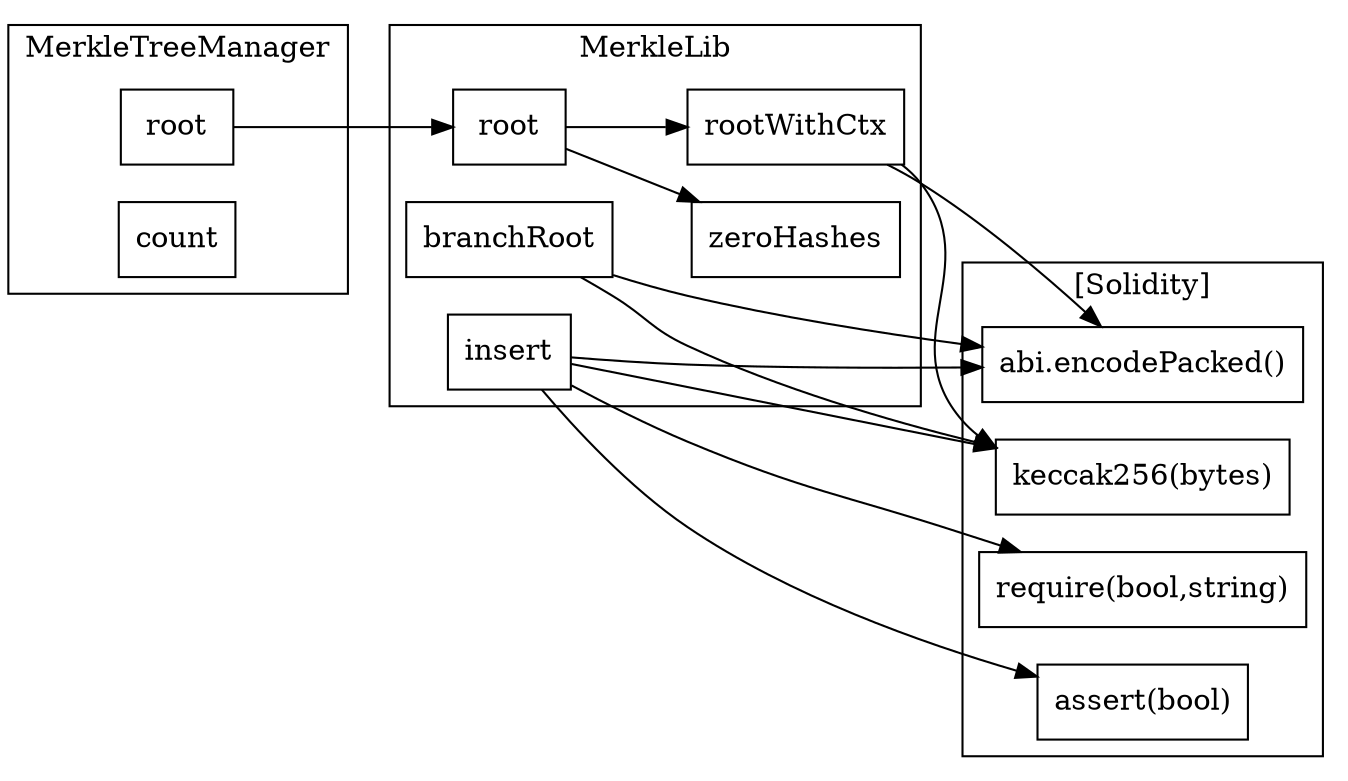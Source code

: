strict digraph {
rankdir="LR"
node [shape=box]
subgraph cluster_592_MerkleLib {
label = "MerkleLib"
"592_zeroHashes" [label="zeroHashes"]
"592_branchRoot" [label="branchRoot"]
"592_insert" [label="insert"]
"592_root" [label="root"]
"592_rootWithCtx" [label="rootWithCtx"]
"592_root" -> "592_rootWithCtx"
"592_root" -> "592_zeroHashes"
}subgraph cluster_35_MerkleTreeManager {
label = "MerkleTreeManager"
"35_root" [label="root"]
"35_count" [label="count"]
}subgraph cluster_solidity {
label = "[Solidity]"
"abi.encodePacked()" 
"require(bool,string)" 
"assert(bool)" 
"keccak256(bytes)" 
"592_insert" -> "require(bool,string)"
"592_branchRoot" -> "abi.encodePacked()"
"592_rootWithCtx" -> "abi.encodePacked()"
"592_insert" -> "assert(bool)"
"592_branchRoot" -> "keccak256(bytes)"
"592_rootWithCtx" -> "keccak256(bytes)"
"592_insert" -> "keccak256(bytes)"
"592_insert" -> "abi.encodePacked()"
}"35_root" -> "592_root"
}